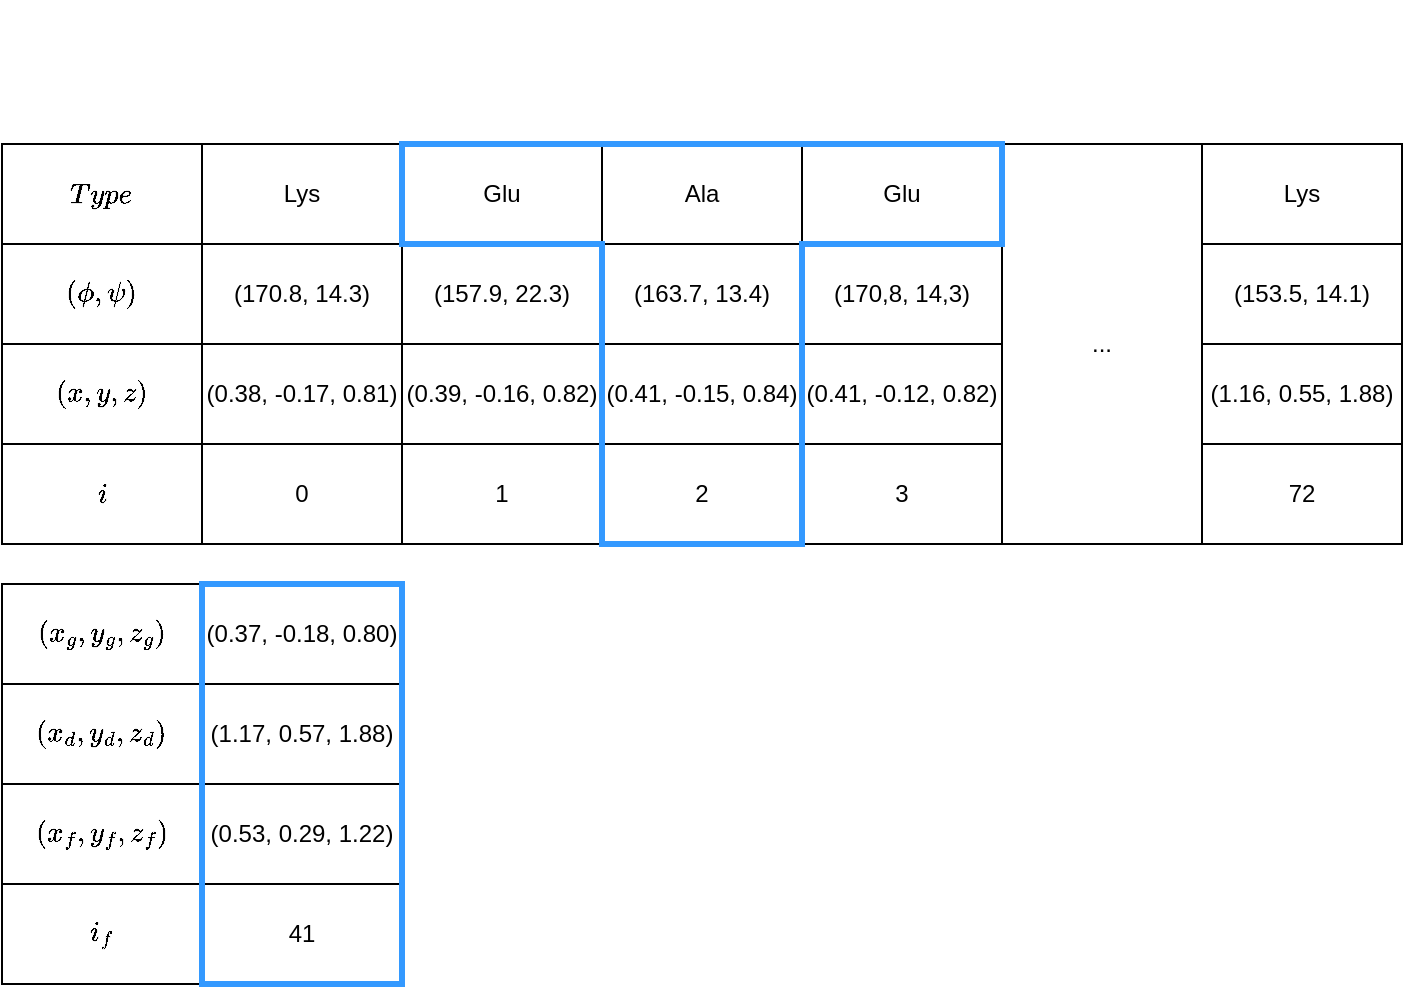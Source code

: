 <mxfile version="24.7.6">
  <diagram name="Page-1" id="cPwG1IPjR3UDKrQ-2_a5">
    <mxGraphModel dx="794" dy="737" grid="1" gridSize="10" guides="1" tooltips="1" connect="1" arrows="1" fold="1" page="1" pageScale="1" pageWidth="827" pageHeight="1169" math="1" shadow="0">
      <root>
        <mxCell id="0" />
        <mxCell id="1" parent="0" />
        <mxCell id="0YIxNWRvBOjsKH8iA33I-1" value="$$Type$$" style="rounded=0;whiteSpace=wrap;html=1;" vertex="1" parent="1">
          <mxGeometry x="70" y="130" width="100" height="50" as="geometry" />
        </mxCell>
        <mxCell id="0YIxNWRvBOjsKH8iA33I-2" value="$$(\phi, \psi)$$" style="rounded=0;whiteSpace=wrap;html=1;" vertex="1" parent="1">
          <mxGeometry x="70" y="180" width="100" height="50" as="geometry" />
        </mxCell>
        <mxCell id="0YIxNWRvBOjsKH8iA33I-4" value="$$(x, y, z)$$" style="rounded=0;whiteSpace=wrap;html=1;" vertex="1" parent="1">
          <mxGeometry x="70" y="230" width="100" height="50" as="geometry" />
        </mxCell>
        <mxCell id="0YIxNWRvBOjsKH8iA33I-5" value="&lt;div&gt;$$i$$&lt;/div&gt;" style="rounded=0;whiteSpace=wrap;html=1;" vertex="1" parent="1">
          <mxGeometry x="70" y="280" width="100" height="50" as="geometry" />
        </mxCell>
        <mxCell id="0YIxNWRvBOjsKH8iA33I-6" value="&lt;div&gt;$$(x_g, y_g, z_g)$$&lt;/div&gt;" style="rounded=0;whiteSpace=wrap;html=1;" vertex="1" parent="1">
          <mxGeometry x="70" y="350" width="100" height="50" as="geometry" />
        </mxCell>
        <mxCell id="0YIxNWRvBOjsKH8iA33I-7" value="$$(x_d, y_d, z_d)$$" style="rounded=0;whiteSpace=wrap;html=1;" vertex="1" parent="1">
          <mxGeometry x="70" y="400" width="100" height="50" as="geometry" />
        </mxCell>
        <mxCell id="0YIxNWRvBOjsKH8iA33I-8" value="$$(x_f, y_f, z_f)$$" style="rounded=0;whiteSpace=wrap;html=1;" vertex="1" parent="1">
          <mxGeometry x="70" y="450" width="100" height="50" as="geometry" />
        </mxCell>
        <mxCell id="0YIxNWRvBOjsKH8iA33I-9" value="&lt;div&gt;$$i_f$$&lt;/div&gt;" style="rounded=0;whiteSpace=wrap;html=1;" vertex="1" parent="1">
          <mxGeometry x="70" y="500" width="100" height="50" as="geometry" />
        </mxCell>
        <mxCell id="0YIxNWRvBOjsKH8iA33I-10" value="Lys" style="rounded=0;whiteSpace=wrap;html=1;" vertex="1" parent="1">
          <mxGeometry x="170" y="130" width="100" height="50" as="geometry" />
        </mxCell>
        <mxCell id="0YIxNWRvBOjsKH8iA33I-11" value="(170.8, 14.3)" style="rounded=0;whiteSpace=wrap;html=1;" vertex="1" parent="1">
          <mxGeometry x="170" y="180" width="100" height="50" as="geometry" />
        </mxCell>
        <mxCell id="0YIxNWRvBOjsKH8iA33I-12" value="(0.38, -0.17, 0.81)" style="rounded=0;whiteSpace=wrap;html=1;" vertex="1" parent="1">
          <mxGeometry x="170" y="230" width="100" height="50" as="geometry" />
        </mxCell>
        <mxCell id="0YIxNWRvBOjsKH8iA33I-13" value="0" style="rounded=0;whiteSpace=wrap;html=1;" vertex="1" parent="1">
          <mxGeometry x="170" y="280" width="100" height="50" as="geometry" />
        </mxCell>
        <mxCell id="0YIxNWRvBOjsKH8iA33I-14" value="Glu" style="rounded=0;whiteSpace=wrap;html=1;" vertex="1" parent="1">
          <mxGeometry x="270" y="130" width="100" height="50" as="geometry" />
        </mxCell>
        <mxCell id="0YIxNWRvBOjsKH8iA33I-15" value="(157.9, 22.3)" style="rounded=0;whiteSpace=wrap;html=1;" vertex="1" parent="1">
          <mxGeometry x="270" y="180" width="100" height="50" as="geometry" />
        </mxCell>
        <mxCell id="0YIxNWRvBOjsKH8iA33I-16" value="(0.39, -0.16, 0.82)" style="rounded=0;whiteSpace=wrap;html=1;" vertex="1" parent="1">
          <mxGeometry x="270" y="230" width="100" height="50" as="geometry" />
        </mxCell>
        <mxCell id="0YIxNWRvBOjsKH8iA33I-17" value="1" style="rounded=0;whiteSpace=wrap;html=1;" vertex="1" parent="1">
          <mxGeometry x="270" y="280" width="100" height="50" as="geometry" />
        </mxCell>
        <mxCell id="0YIxNWRvBOjsKH8iA33I-18" value="Ala" style="rounded=0;whiteSpace=wrap;html=1;" vertex="1" parent="1">
          <mxGeometry x="370" y="130" width="100" height="50" as="geometry" />
        </mxCell>
        <mxCell id="0YIxNWRvBOjsKH8iA33I-19" value="(163.7, 13.4)" style="rounded=0;whiteSpace=wrap;html=1;" vertex="1" parent="1">
          <mxGeometry x="370" y="180" width="100" height="50" as="geometry" />
        </mxCell>
        <mxCell id="0YIxNWRvBOjsKH8iA33I-20" value="(0.41, -0.15, 0.84)" style="rounded=0;whiteSpace=wrap;html=1;" vertex="1" parent="1">
          <mxGeometry x="370" y="230" width="100" height="50" as="geometry" />
        </mxCell>
        <mxCell id="0YIxNWRvBOjsKH8iA33I-21" value="2" style="rounded=0;whiteSpace=wrap;html=1;" vertex="1" parent="1">
          <mxGeometry x="370" y="280" width="100" height="50" as="geometry" />
        </mxCell>
        <mxCell id="0YIxNWRvBOjsKH8iA33I-22" value="Glu" style="rounded=0;whiteSpace=wrap;html=1;" vertex="1" parent="1">
          <mxGeometry x="470" y="130" width="100" height="50" as="geometry" />
        </mxCell>
        <mxCell id="0YIxNWRvBOjsKH8iA33I-23" value="(170,8, 14,3)" style="rounded=0;whiteSpace=wrap;html=1;" vertex="1" parent="1">
          <mxGeometry x="470" y="180" width="100" height="50" as="geometry" />
        </mxCell>
        <mxCell id="0YIxNWRvBOjsKH8iA33I-24" value="(0.41, -0.12, 0.82)" style="rounded=0;whiteSpace=wrap;html=1;" vertex="1" parent="1">
          <mxGeometry x="470" y="230" width="100" height="50" as="geometry" />
        </mxCell>
        <mxCell id="0YIxNWRvBOjsKH8iA33I-25" value="3" style="rounded=0;whiteSpace=wrap;html=1;" vertex="1" parent="1">
          <mxGeometry x="470" y="280" width="100" height="50" as="geometry" />
        </mxCell>
        <mxCell id="0YIxNWRvBOjsKH8iA33I-26" value="&lt;div&gt;(0.37, -0.18, 0.80)&lt;/div&gt;" style="rounded=0;whiteSpace=wrap;html=1;" vertex="1" parent="1">
          <mxGeometry x="170" y="350" width="100" height="50" as="geometry" />
        </mxCell>
        <mxCell id="0YIxNWRvBOjsKH8iA33I-27" value="&lt;div&gt;(1.17, 0.57, 1.88)&lt;/div&gt;" style="rounded=0;whiteSpace=wrap;html=1;" vertex="1" parent="1">
          <mxGeometry x="170" y="400" width="100" height="50" as="geometry" />
        </mxCell>
        <mxCell id="0YIxNWRvBOjsKH8iA33I-28" value="(0.53, 0.29, 1.22)" style="rounded=0;whiteSpace=wrap;html=1;" vertex="1" parent="1">
          <mxGeometry x="170" y="450" width="100" height="50" as="geometry" />
        </mxCell>
        <mxCell id="0YIxNWRvBOjsKH8iA33I-29" value="41" style="rounded=0;whiteSpace=wrap;html=1;" vertex="1" parent="1">
          <mxGeometry x="170" y="500" width="100" height="50" as="geometry" />
        </mxCell>
        <mxCell id="0YIxNWRvBOjsKH8iA33I-34" value="Lys" style="rounded=0;whiteSpace=wrap;html=1;" vertex="1" parent="1">
          <mxGeometry x="670" y="130" width="100" height="50" as="geometry" />
        </mxCell>
        <mxCell id="0YIxNWRvBOjsKH8iA33I-35" value="(153.5, 14.1)" style="rounded=0;whiteSpace=wrap;html=1;" vertex="1" parent="1">
          <mxGeometry x="670" y="180" width="100" height="50" as="geometry" />
        </mxCell>
        <mxCell id="0YIxNWRvBOjsKH8iA33I-36" value="&lt;div&gt;(1.16, 0.55, 1.88)&lt;/div&gt;" style="rounded=0;whiteSpace=wrap;html=1;" vertex="1" parent="1">
          <mxGeometry x="670" y="230" width="100" height="50" as="geometry" />
        </mxCell>
        <mxCell id="0YIxNWRvBOjsKH8iA33I-37" value="72" style="rounded=0;whiteSpace=wrap;html=1;" vertex="1" parent="1">
          <mxGeometry x="670" y="280" width="100" height="50" as="geometry" />
        </mxCell>
        <mxCell id="0YIxNWRvBOjsKH8iA33I-38" value="..." style="rounded=0;whiteSpace=wrap;html=1;" vertex="1" parent="1">
          <mxGeometry x="570" y="130" width="100" height="200" as="geometry" />
        </mxCell>
        <mxCell id="0YIxNWRvBOjsKH8iA33I-42" value="" style="shape=partialRectangle;whiteSpace=wrap;html=1;right=0;top=0;bottom=0;fillColor=none;routingCenterX=-0.5;strokeColor=#3399FF;strokeWidth=3;" vertex="1" parent="1">
          <mxGeometry x="270" y="130" width="120" height="50" as="geometry" />
        </mxCell>
        <mxCell id="0YIxNWRvBOjsKH8iA33I-43" value="" style="shape=partialRectangle;whiteSpace=wrap;html=1;right=0;top=0;bottom=0;fillColor=none;routingCenterX=-0.5;rotation=90;strokeWidth=3;strokeColor=#3399FF;" vertex="1" parent="1">
          <mxGeometry x="360" y="40" width="120" height="300" as="geometry" />
        </mxCell>
        <mxCell id="0YIxNWRvBOjsKH8iA33I-47" value="" style="shape=partialRectangle;whiteSpace=wrap;html=1;right=0;top=0;bottom=0;fillColor=none;routingCenterX=-0.5;rotation=-180;strokeWidth=3;strokeColor=#3399FF;" vertex="1" parent="1">
          <mxGeometry x="450" y="130" width="120" height="50" as="geometry" />
        </mxCell>
        <mxCell id="0YIxNWRvBOjsKH8iA33I-49" value="" style="shape=partialRectangle;whiteSpace=wrap;html=1;right=0;top=0;bottom=0;fillColor=none;routingCenterX=-0.5;rotation=-90;strokeWidth=3;strokeColor=#3399FF;" vertex="1" parent="1">
          <mxGeometry x="260" y="70" width="120" height="100" as="geometry" />
        </mxCell>
        <mxCell id="0YIxNWRvBOjsKH8iA33I-50" value="" style="shape=partialRectangle;whiteSpace=wrap;html=1;right=0;top=0;bottom=0;fillColor=none;routingCenterX=-0.5;rotation=-90;strokeWidth=3;strokeColor=#3399FF;" vertex="1" parent="1">
          <mxGeometry x="460" y="70" width="120" height="100" as="geometry" />
        </mxCell>
        <mxCell id="0YIxNWRvBOjsKH8iA33I-51" value="" style="shape=partialRectangle;whiteSpace=wrap;html=1;right=0;top=0;bottom=0;fillColor=none;routingCenterX=-0.5;rotation=0;strokeWidth=3;strokeColor=#3399FF;" vertex="1" parent="1">
          <mxGeometry x="370" y="180" width="120" height="150" as="geometry" />
        </mxCell>
        <mxCell id="0YIxNWRvBOjsKH8iA33I-52" value="" style="shape=partialRectangle;whiteSpace=wrap;html=1;right=0;top=0;bottom=0;fillColor=none;routingCenterX=-0.5;rotation=-90;strokeWidth=3;strokeColor=#3399FF;" vertex="1" parent="1">
          <mxGeometry x="360" y="220" width="120" height="100" as="geometry" />
        </mxCell>
        <mxCell id="0YIxNWRvBOjsKH8iA33I-53" value="" style="shape=partialRectangle;whiteSpace=wrap;html=1;right=0;top=0;bottom=0;fillColor=none;routingCenterX=-0.5;rotation=-180;strokeWidth=3;strokeColor=#3399FF;" vertex="1" parent="1">
          <mxGeometry x="350" y="180" width="120" height="150" as="geometry" />
        </mxCell>
        <mxCell id="0YIxNWRvBOjsKH8iA33I-55" value="" style="shape=partialRectangle;whiteSpace=wrap;html=1;top=0;left=0;fillColor=none;rotation=-90;strokeWidth=3;strokeColor=#3399FF;" vertex="1" parent="1">
          <mxGeometry x="120" y="400" width="200" height="100" as="geometry" />
        </mxCell>
        <mxCell id="0YIxNWRvBOjsKH8iA33I-56" value="" style="shape=partialRectangle;whiteSpace=wrap;html=1;bottom=0;right=0;fillColor=none;rotation=-90;strokeWidth=3;strokeColor=#3399FF;" vertex="1" parent="1">
          <mxGeometry x="120" y="400" width="200" height="100" as="geometry" />
        </mxCell>
      </root>
    </mxGraphModel>
  </diagram>
</mxfile>
